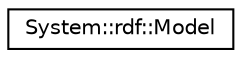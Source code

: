 digraph G
{
  edge [fontname="Helvetica",fontsize="10",labelfontname="Helvetica",labelfontsize="10"];
  node [fontname="Helvetica",fontsize="10",shape=record];
  rankdir="LR";
  Node1 [label="System::rdf::Model",height=0.2,width=0.4,color="black", fillcolor="white", style="filled",URL="$class_system_1_1rdf_1_1_model.html"];
}
